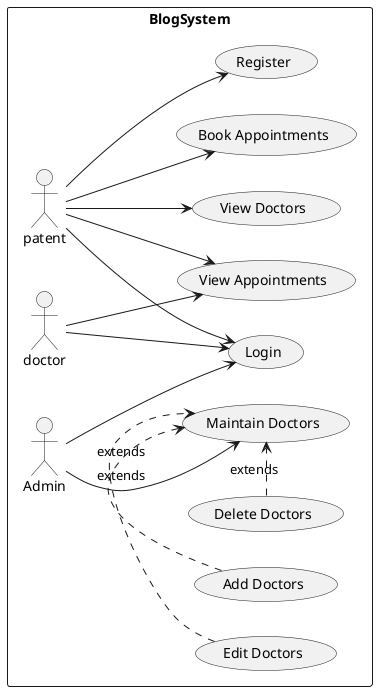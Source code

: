 @startuml
left to right direction


rectangle BlogSystem {

  patent --> (View Doctors)
  patent --> (View Appointments)
  patent --> (Book Appointments)
  patent --> (Register)
  patent --> (Login)
  
  doctor --> (Login)
  doctor --> (View Appointments)
  
  Admin --> (Login)
  Admin --> (Maintain Doctors)
  
  (Add Doctors) .> (Maintain Doctors) : extends
  (Edit Doctors) .> (Maintain Doctors) : extends
  (Delete Doctors) .> (Maintain Doctors) : extends
  
}
@enduml